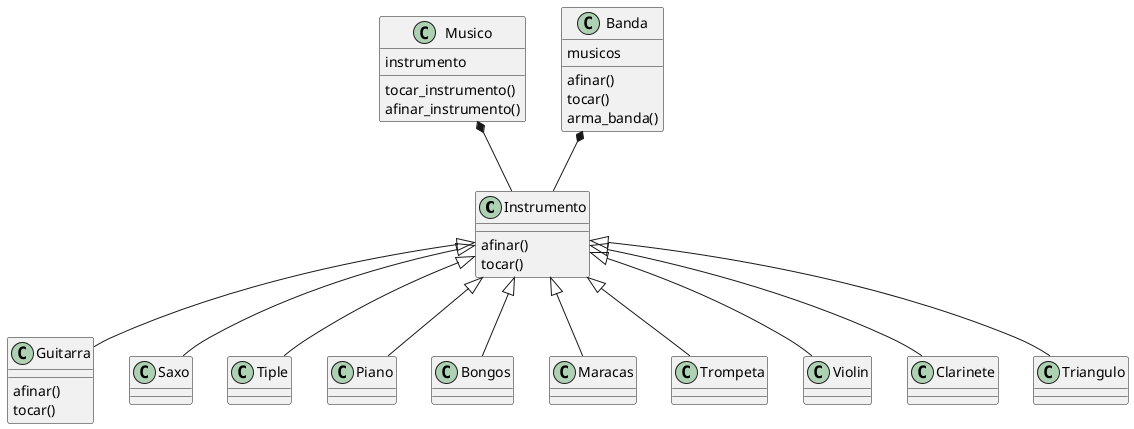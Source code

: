 @startuml banda

Instrumento <|-- Guitarra
Instrumento <|-- Saxo
Instrumento <|-- Tiple
Instrumento <|-- Piano
Instrumento <|-- Bongos
Instrumento <|-- Maracas
Instrumento <|-- Trompeta
Instrumento <|-- Violin
Instrumento <|-- Clarinete
Instrumento <|-- Triangulo

Musico *-- Instrumento
Banda *-- Instrumento

Instrumento : afinar()
Instrumento : tocar()

Musico : instrumento
Musico : tocar_instrumento()
Musico : afinar_instrumento()

Banda : musicos
Banda : afinar()
Banda : tocar()
Banda : arma_banda()

Guitarra : afinar()
Guitarra : tocar()

@enduml